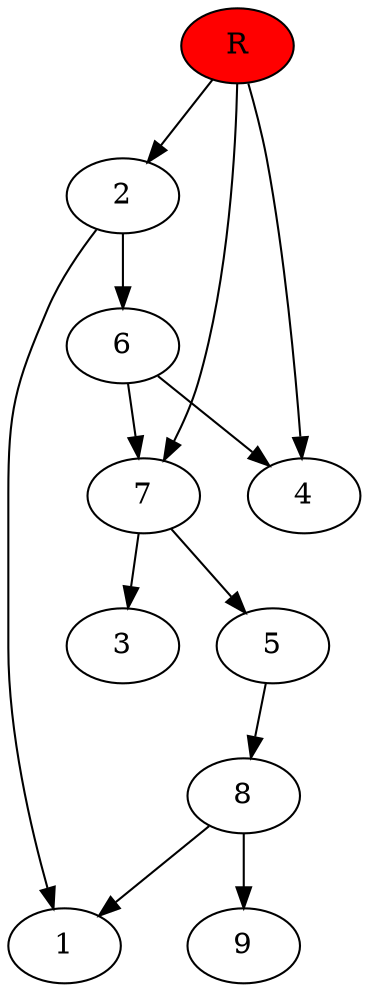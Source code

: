 digraph prb22306 {
	1
	2
	3
	4
	5
	6
	7
	8
	R [fillcolor="#ff0000" style=filled]
	2 -> 1
	2 -> 6
	5 -> 8
	6 -> 4
	6 -> 7
	7 -> 3
	7 -> 5
	8 -> 1
	8 -> 9
	R -> 2
	R -> 4
	R -> 7
}
